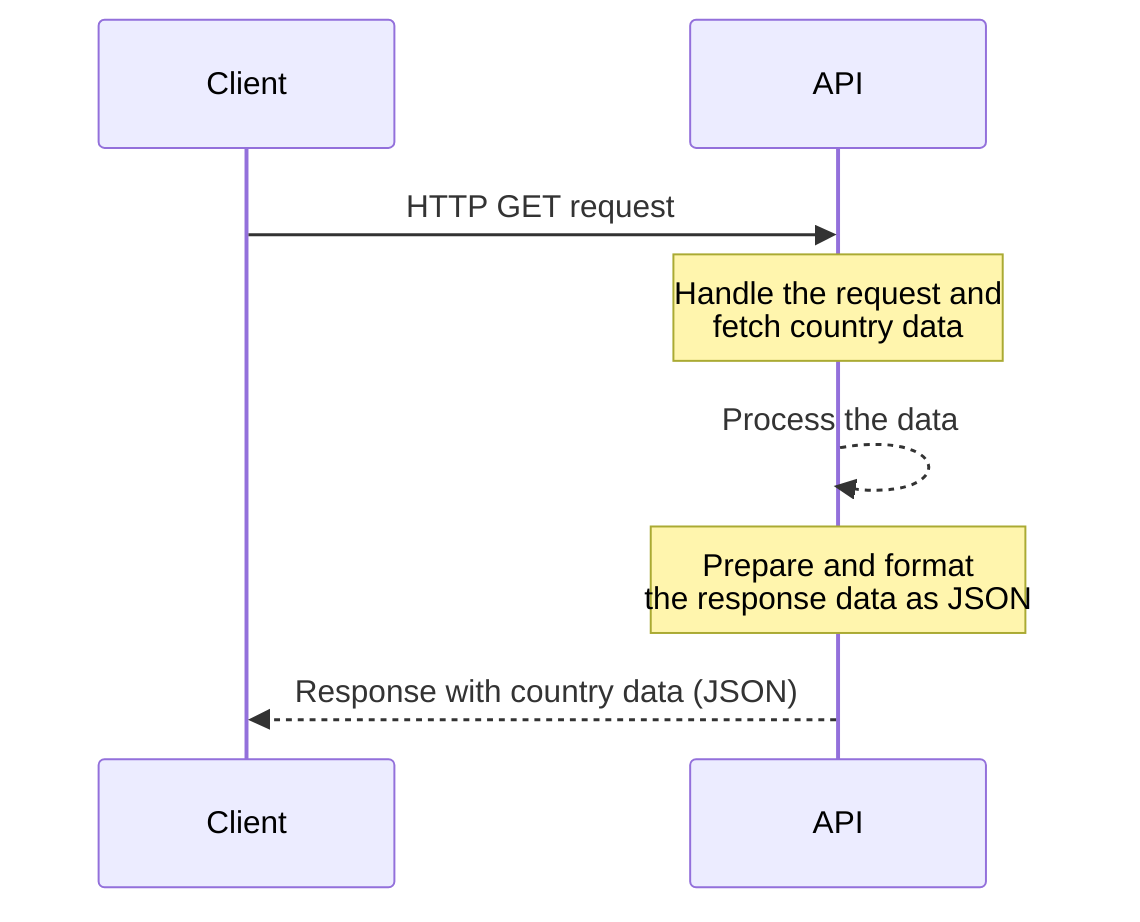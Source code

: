 sequenceDiagram
    participant Client
    participant API

    Client->>API: HTTP GET request

    Note over API: Handle the request and<br>fetch country data

    API-->>API: Process the data

    Note over API: Prepare and format<br>the response data as JSON

    API-->>Client: Response with country data (JSON)